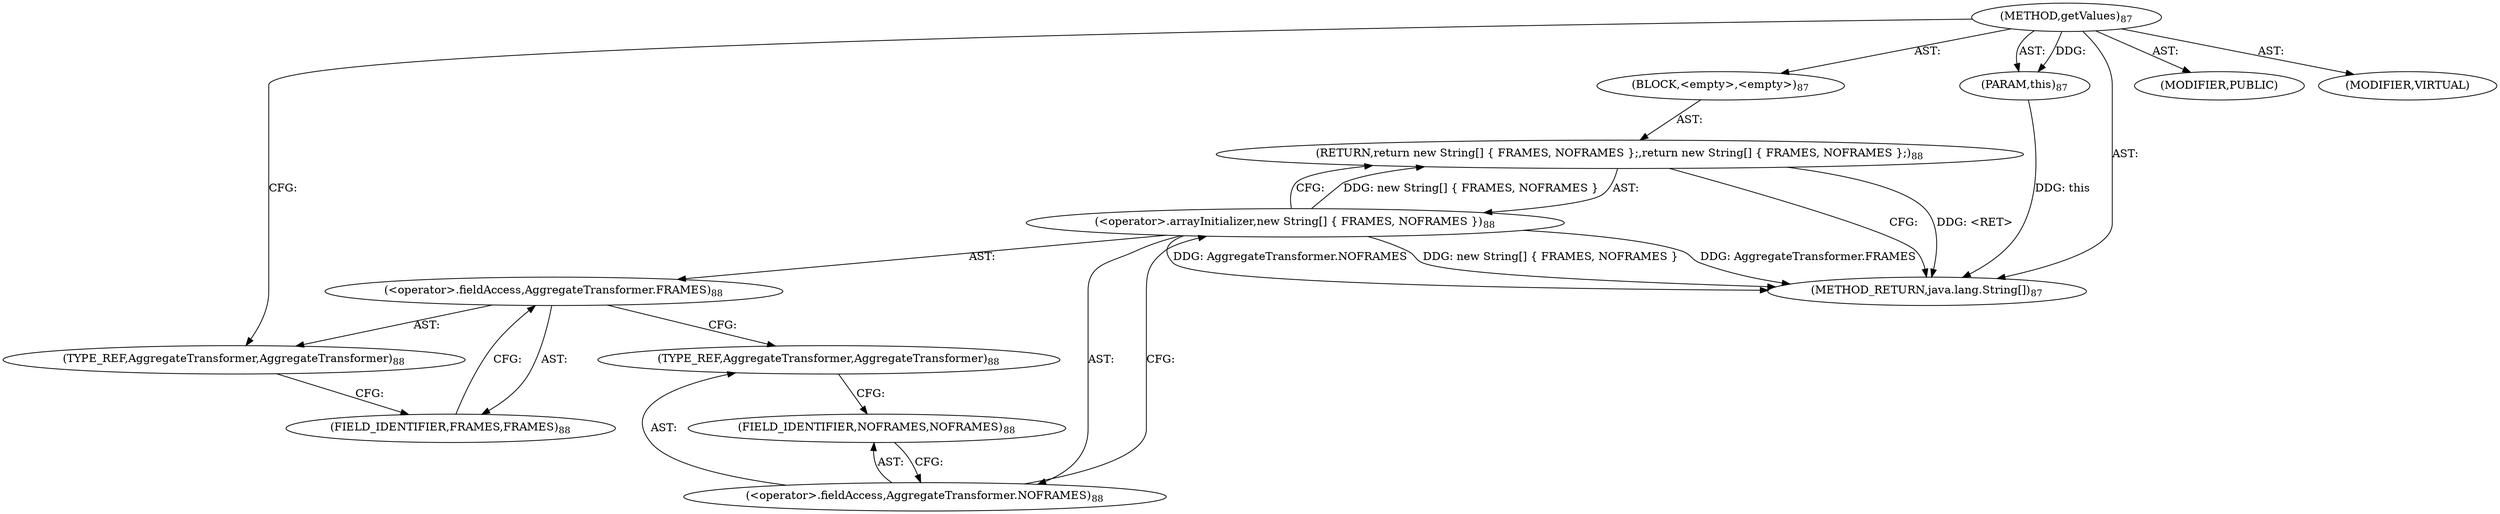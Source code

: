 digraph "getValues" {  
"111669149696" [label = <(METHOD,getValues)<SUB>87</SUB>> ]
"115964117000" [label = <(PARAM,this)<SUB>87</SUB>> ]
"25769803776" [label = <(BLOCK,&lt;empty&gt;,&lt;empty&gt;)<SUB>87</SUB>> ]
"146028888064" [label = <(RETURN,return new String[] { FRAMES, NOFRAMES };,return new String[] { FRAMES, NOFRAMES };)<SUB>88</SUB>> ]
"30064771072" [label = <(&lt;operator&gt;.arrayInitializer,new String[] { FRAMES, NOFRAMES })<SUB>88</SUB>> ]
"30064771073" [label = <(&lt;operator&gt;.fieldAccess,AggregateTransformer.FRAMES)<SUB>88</SUB>> ]
"180388626432" [label = <(TYPE_REF,AggregateTransformer,AggregateTransformer)<SUB>88</SUB>> ]
"55834574848" [label = <(FIELD_IDENTIFIER,FRAMES,FRAMES)<SUB>88</SUB>> ]
"30064771074" [label = <(&lt;operator&gt;.fieldAccess,AggregateTransformer.NOFRAMES)<SUB>88</SUB>> ]
"180388626433" [label = <(TYPE_REF,AggregateTransformer,AggregateTransformer)<SUB>88</SUB>> ]
"55834574849" [label = <(FIELD_IDENTIFIER,NOFRAMES,NOFRAMES)<SUB>88</SUB>> ]
"133143986180" [label = <(MODIFIER,PUBLIC)> ]
"133143986181" [label = <(MODIFIER,VIRTUAL)> ]
"128849018880" [label = <(METHOD_RETURN,java.lang.String[])<SUB>87</SUB>> ]
  "111669149696" -> "115964117000"  [ label = "AST: "] 
  "111669149696" -> "25769803776"  [ label = "AST: "] 
  "111669149696" -> "133143986180"  [ label = "AST: "] 
  "111669149696" -> "133143986181"  [ label = "AST: "] 
  "111669149696" -> "128849018880"  [ label = "AST: "] 
  "25769803776" -> "146028888064"  [ label = "AST: "] 
  "146028888064" -> "30064771072"  [ label = "AST: "] 
  "30064771072" -> "30064771073"  [ label = "AST: "] 
  "30064771072" -> "30064771074"  [ label = "AST: "] 
  "30064771073" -> "180388626432"  [ label = "AST: "] 
  "30064771073" -> "55834574848"  [ label = "AST: "] 
  "30064771074" -> "180388626433"  [ label = "AST: "] 
  "30064771074" -> "55834574849"  [ label = "AST: "] 
  "146028888064" -> "128849018880"  [ label = "CFG: "] 
  "30064771072" -> "146028888064"  [ label = "CFG: "] 
  "30064771073" -> "180388626433"  [ label = "CFG: "] 
  "30064771074" -> "30064771072"  [ label = "CFG: "] 
  "180388626432" -> "55834574848"  [ label = "CFG: "] 
  "55834574848" -> "30064771073"  [ label = "CFG: "] 
  "180388626433" -> "55834574849"  [ label = "CFG: "] 
  "55834574849" -> "30064771074"  [ label = "CFG: "] 
  "111669149696" -> "180388626432"  [ label = "CFG: "] 
  "146028888064" -> "128849018880"  [ label = "DDG: &lt;RET&gt;"] 
  "115964117000" -> "128849018880"  [ label = "DDG: this"] 
  "30064771072" -> "128849018880"  [ label = "DDG: AggregateTransformer.FRAMES"] 
  "30064771072" -> "128849018880"  [ label = "DDG: AggregateTransformer.NOFRAMES"] 
  "30064771072" -> "128849018880"  [ label = "DDG: new String[] { FRAMES, NOFRAMES }"] 
  "111669149696" -> "115964117000"  [ label = "DDG: "] 
  "30064771072" -> "146028888064"  [ label = "DDG: new String[] { FRAMES, NOFRAMES }"] 
}

